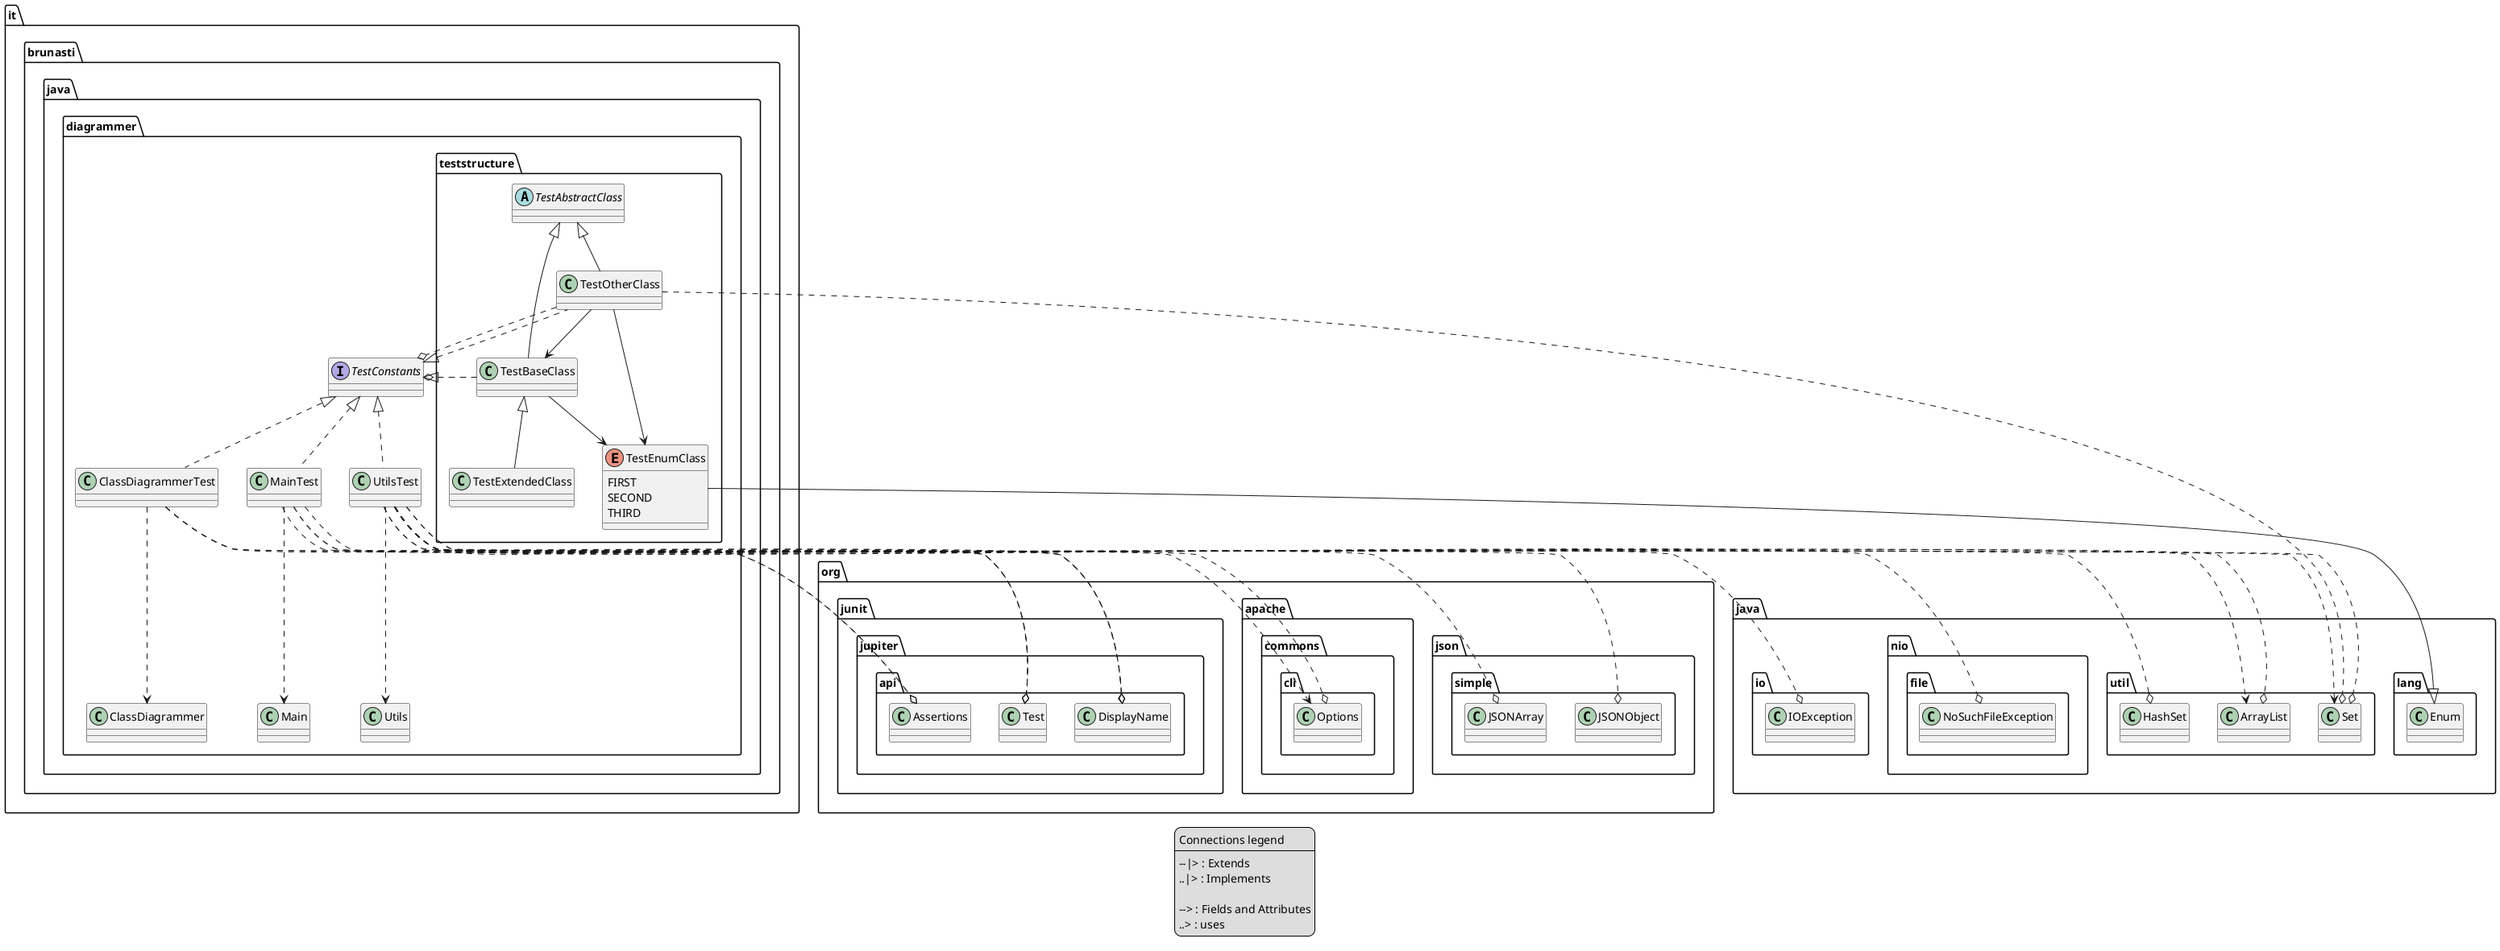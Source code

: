 @startuml
'https://plantuml.com/class-diagram

' GENERATE CLASS DIAGRAM ===========
' Generator       : it.brunasti.java.diagrammer.ClassDiagrammer
' Path            : [/Users/paolobrunasti/Work/Mine/java-diagrammer/java-diagrammer/target/test-classes]
' Java Files Path : [/Users/paolobrunasti/Work/Mine/java-diagrammer/java-diagrammer/src/test/java/]
' Configuration   : []
' Generated at    : Wed Mar 27 17:11:51 CET 2024
legend
Connections legend
----
--|> : Extends
..|> : Implements

--> : Fields and Attributes
..> : uses
end legend



' CLASSES =======
class it.brunasti.java.diagrammer.ClassDiagrammerTest
class it.brunasti.java.diagrammer.UtilsTest
interface it.brunasti.java.diagrammer.TestConstants
abstract it.brunasti.java.diagrammer.teststructure.TestAbstractClass
class it.brunasti.java.diagrammer.teststructure.TestBaseClass
enum it.brunasti.java.diagrammer.teststructure.TestEnumClass{
  FIRST
  SECOND
  THIRD
}
class it.brunasti.java.diagrammer.teststructure.TestExtendedClass
class it.brunasti.java.diagrammer.teststructure.TestOtherClass
class it.brunasti.java.diagrammer.MainTest

' INHERITANCES =======
it.brunasti.java.diagrammer.teststructure.TestAbstractClass <|-- it.brunasti.java.diagrammer.teststructure.TestBaseClass
java.lang.Enum <|-- it.brunasti.java.diagrammer.teststructure.TestEnumClass
it.brunasti.java.diagrammer.teststructure.TestBaseClass <|-- it.brunasti.java.diagrammer.teststructure.TestExtendedClass
it.brunasti.java.diagrammer.teststructure.TestAbstractClass <|-- it.brunasti.java.diagrammer.teststructure.TestOtherClass

' IMPLEMENT INTERFACE =======
it.brunasti.java.diagrammer.TestConstants <|.. it.brunasti.java.diagrammer.ClassDiagrammerTest
it.brunasti.java.diagrammer.TestConstants <|.. it.brunasti.java.diagrammer.UtilsTest
it.brunasti.java.diagrammer.TestConstants <|.. it.brunasti.java.diagrammer.teststructure.TestBaseClass
it.brunasti.java.diagrammer.TestConstants <|.. it.brunasti.java.diagrammer.teststructure.TestOtherClass
it.brunasti.java.diagrammer.TestConstants <|.. it.brunasti.java.diagrammer.MainTest

' FIELDS =======
it.brunasti.java.diagrammer.teststructure.TestBaseClass --> it.brunasti.java.diagrammer.teststructure.TestEnumClass
it.brunasti.java.diagrammer.teststructure.TestOtherClass --> it.brunasti.java.diagrammer.teststructure.TestBaseClass
it.brunasti.java.diagrammer.teststructure.TestOtherClass --> it.brunasti.java.diagrammer.teststructure.TestEnumClass

' USES =======
it.brunasti.java.diagrammer.ClassDiagrammerTest ..> it.brunasti.java.diagrammer.ClassDiagrammer
it.brunasti.java.diagrammer.UtilsTest ..> it.brunasti.java.diagrammer.Utils
it.brunasti.java.diagrammer.UtilsTest ..> java.util.Set
it.brunasti.java.diagrammer.UtilsTest ..> java.util.ArrayList
it.brunasti.java.diagrammer.MainTest ..> it.brunasti.java.diagrammer.Main
it.brunasti.java.diagrammer.MainTest ..> org.apache.commons.cli.Options

' IMPORTS =======
' Java Files Path : /Users/paolobrunasti/Work/Mine/java-diagrammer/java-diagrammer/src/test/java/
' it.brunasti.java.diagrammer.ClassDiagrammerTest
it.brunasti.java.diagrammer.ClassDiagrammerTest ..o org.junit.jupiter.api.Test
it.brunasti.java.diagrammer.ClassDiagrammerTest ..o  org.junit.jupiter.api.Assertions
it.brunasti.java.diagrammer.ClassDiagrammerTest ..o org.junit.jupiter.api.DisplayName

' it.brunasti.java.diagrammer.UtilsTest
it.brunasti.java.diagrammer.UtilsTest ..o org.junit.jupiter.api.Test
it.brunasti.java.diagrammer.UtilsTest ..o java.util.HashSet
it.brunasti.java.diagrammer.UtilsTest ..o java.nio.file.NoSuchFileException
it.brunasti.java.diagrammer.UtilsTest ..o org.json.simple.JSONObject
it.brunasti.java.diagrammer.UtilsTest ..o  org.junit.jupiter.api.Assertions
it.brunasti.java.diagrammer.UtilsTest ..o java.util.Set
it.brunasti.java.diagrammer.UtilsTest ..o java.io.IOException
it.brunasti.java.diagrammer.UtilsTest ..o org.json.simple.JSONArray
it.brunasti.java.diagrammer.UtilsTest ..o org.junit.jupiter.api.DisplayName
it.brunasti.java.diagrammer.UtilsTest ..o java.util.ArrayList

' it.brunasti.java.diagrammer.TestConstants

' it.brunasti.java.diagrammer.teststructure.TestAbstractClass

' it.brunasti.java.diagrammer.teststructure.TestBaseClass
it.brunasti.java.diagrammer.teststructure.TestBaseClass ..o it.brunasti.java.diagrammer.TestConstants

' it.brunasti.java.diagrammer.teststructure.TestEnumClass

' it.brunasti.java.diagrammer.teststructure.TestExtendedClass

' it.brunasti.java.diagrammer.teststructure.TestOtherClass
it.brunasti.java.diagrammer.teststructure.TestOtherClass ..o it.brunasti.java.diagrammer.TestConstants
it.brunasti.java.diagrammer.teststructure.TestOtherClass ..o  org.junit.jupiter.api.Assertions.assertDoesNotThrow
it.brunasti.java.diagrammer.teststructure.TestOtherClass ..o java.util.Set

' it.brunasti.java.diagrammer.MainTest
it.brunasti.java.diagrammer.MainTest ..o org.junit.jupiter.api.Test
it.brunasti.java.diagrammer.MainTest ..o  org.junit.jupiter.api.Assertions.assertDoesNotThrow
it.brunasti.java.diagrammer.MainTest ..o org.apache.commons.cli.Options
it.brunasti.java.diagrammer.MainTest ..o  org.junit.jupiter.api.Assertions.assertNotNull
it.brunasti.java.diagrammer.MainTest ..o org.junit.jupiter.api.DisplayName



@enduml
